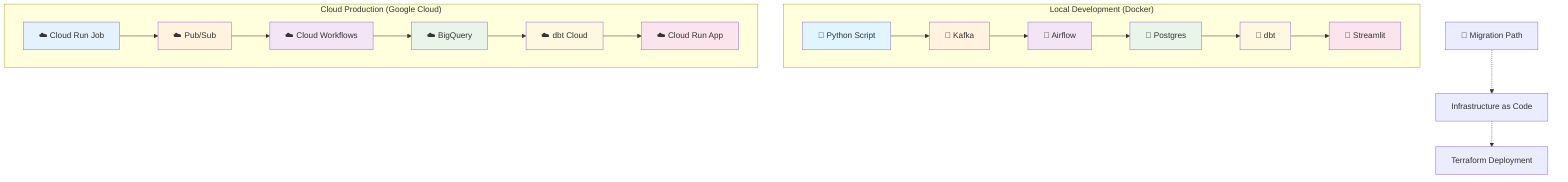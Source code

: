 flowchart TB
    subgraph "Local Development (Docker)"
        A1["🐳 Python Script"] --> B1["🐳 Kafka"]
        B1 --> C1["🐳 Airflow"]
        C1 --> D1["🐳 Postgres"]
        D1 --> E1["🐳 dbt"]
        E1 --> F1["🐳 Streamlit"]
    end
    
    subgraph "Cloud Production (Google Cloud)"
        A2["☁️ Cloud Run Job"] --> B2["☁️ Pub/Sub"]
        B2 --> C2["☁️ Cloud Workflows"]
        C2 --> D2["☁️ BigQuery"]
        D2 --> E2["☁️ dbt Cloud"]
        E2 --> F2["☁️ Cloud Run App"]
    end
    
    G["🚀 Migration Path"] -.-> H["Infrastructure as Code"]
    H -.-> I["Terraform Deployment"]
    
    style A1 fill:#e1f5fe
    style A2 fill:#e3f2fd
    style B1 fill:#fff3e0
    style B2 fill:#fff3e0
    style C1 fill:#f3e5f5
    style C2 fill:#f3e5f5
    style D1 fill:#e8f5e8
    style D2 fill:#e8f5e8
    style E1 fill:#fff8e1
    style E2 fill:#fff8e1
    style F1 fill:#fce4ec
    style F2 fill:#fce4ec